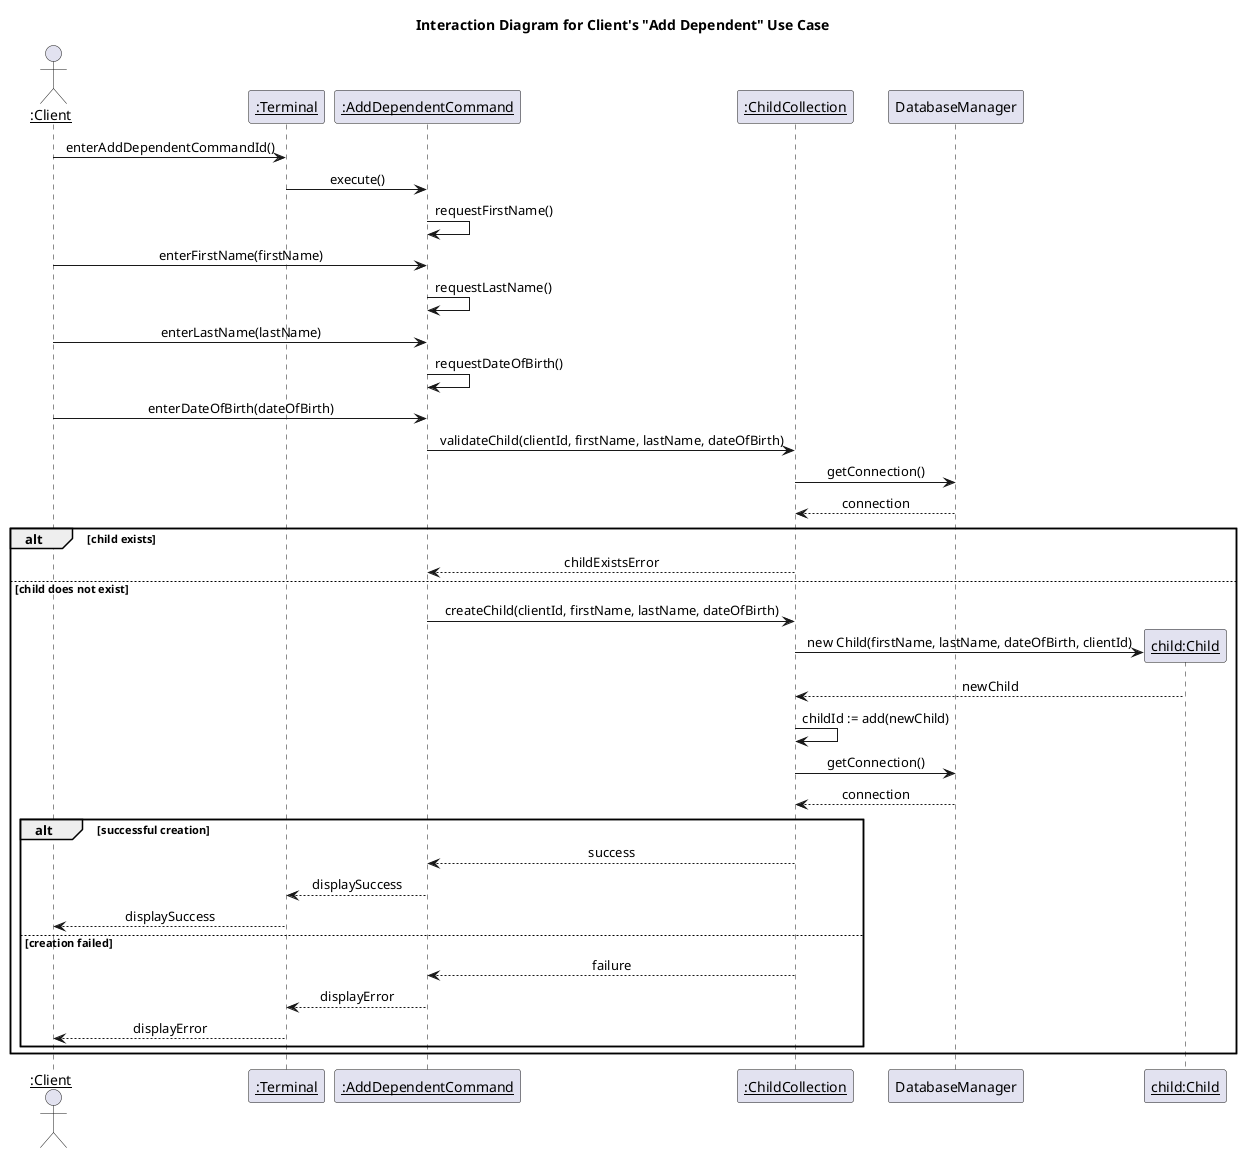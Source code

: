 @startuml Interaction Diagram for Client's "Add Dependent" Use Case
title Interaction Diagram for Client's "Add Dependent" Use Case
skinparam sequenceMessageAlignment center

actor "<u>:Client" as client
participant "<u>:Terminal" as terminal
participant "<u>:AddDependentCommand" as command
participant "<u>:ChildCollection" as childCollection
participant "DatabaseManager" as databaseManager
participant "<u>child:Child" as childObj

client -> terminal : enterAddDependentCommandId()
terminal -> command : execute()
command -> command : requestFirstName()
client -> command : enterFirstName(firstName)
command -> command : requestLastName()
client -> command : enterLastName(lastName)
command -> command : requestDateOfBirth()
client -> command : enterDateOfBirth(dateOfBirth)
command -> childCollection : validateChild(clientId, firstName, lastName, dateOfBirth)
childCollection -> databaseManager : getConnection()
databaseManager --> childCollection : connection
alt child exists
    childCollection --> command : childExistsError
else child does not exist
    command -> childCollection : createChild(clientId, firstName, lastName, dateOfBirth)
    childCollection -> childObj ** : new Child(firstName, lastName, dateOfBirth, clientId)
    childObj --> childCollection : newChild
    childCollection -> childCollection : childId := add(newChild)
    childCollection -> databaseManager : getConnection()
    databaseManager --> childCollection : connection
    alt successful creation
        childCollection --> command : success
        command --> terminal : displaySuccess
        terminal --> client : displaySuccess
    else creation failed
        childCollection --> command : failure
        command --> terminal : displayError
        terminal --> client : displayError
    end
end
@enduml